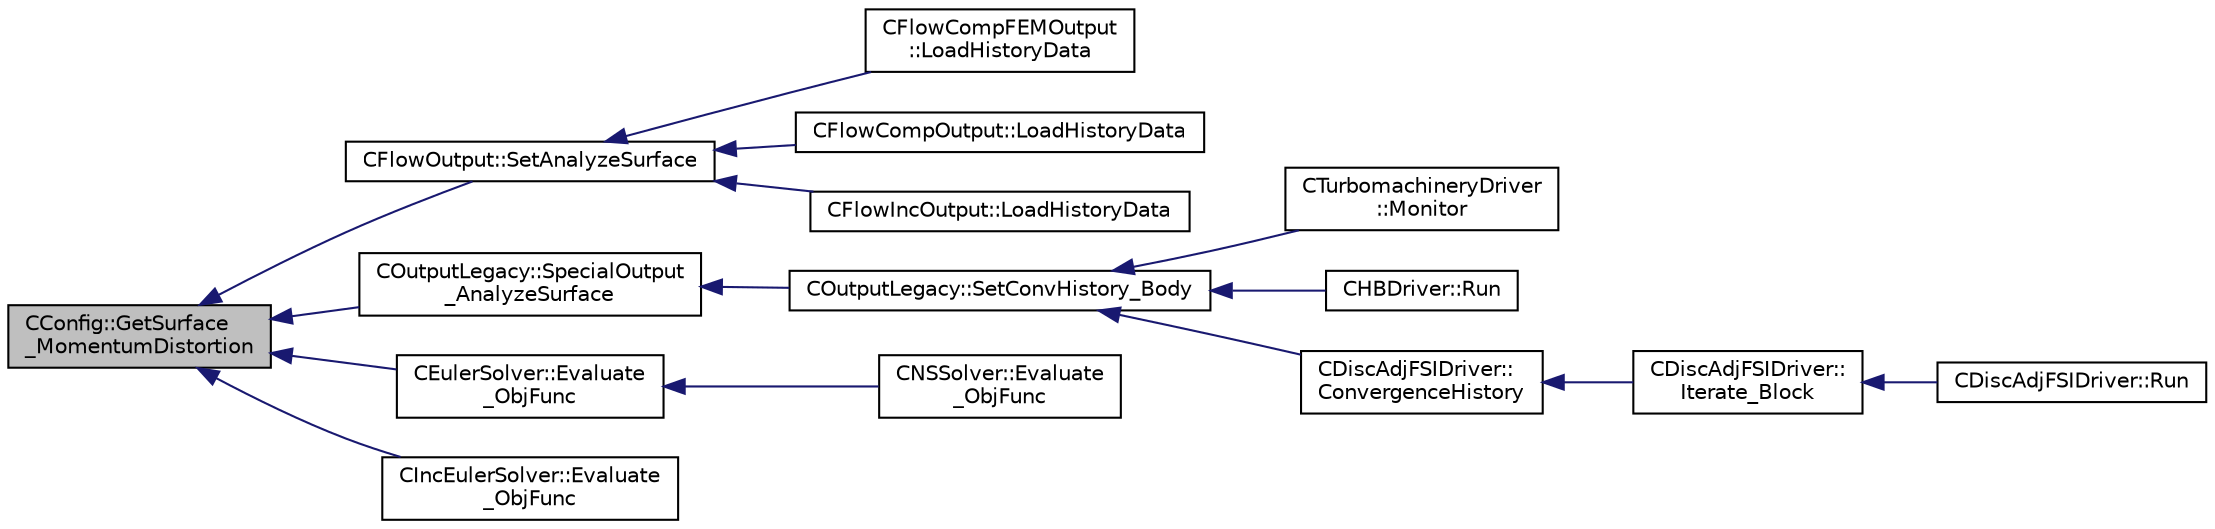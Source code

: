 digraph "CConfig::GetSurface_MomentumDistortion"
{
  edge [fontname="Helvetica",fontsize="10",labelfontname="Helvetica",labelfontsize="10"];
  node [fontname="Helvetica",fontsize="10",shape=record];
  rankdir="LR";
  Node11800 [label="CConfig::GetSurface\l_MomentumDistortion",height=0.2,width=0.4,color="black", fillcolor="grey75", style="filled", fontcolor="black"];
  Node11800 -> Node11801 [dir="back",color="midnightblue",fontsize="10",style="solid",fontname="Helvetica"];
  Node11801 [label="CFlowOutput::SetAnalyzeSurface",height=0.2,width=0.4,color="black", fillcolor="white", style="filled",URL="$class_c_flow_output.html#a3fce259b2fe0a624a311ef889f9ab36c",tooltip="Set flow surface output field values. "];
  Node11801 -> Node11802 [dir="back",color="midnightblue",fontsize="10",style="solid",fontname="Helvetica"];
  Node11802 [label="CFlowCompFEMOutput\l::LoadHistoryData",height=0.2,width=0.4,color="black", fillcolor="white", style="filled",URL="$class_c_flow_comp_f_e_m_output.html#a0a4561b8ab0dffd1052f884062fd9710",tooltip="Load the history output field values. "];
  Node11801 -> Node11803 [dir="back",color="midnightblue",fontsize="10",style="solid",fontname="Helvetica"];
  Node11803 [label="CFlowCompOutput::LoadHistoryData",height=0.2,width=0.4,color="black", fillcolor="white", style="filled",URL="$class_c_flow_comp_output.html#a393cb19a691990ee6e88f844eccc79ed",tooltip="Load the history output field values. "];
  Node11801 -> Node11804 [dir="back",color="midnightblue",fontsize="10",style="solid",fontname="Helvetica"];
  Node11804 [label="CFlowIncOutput::LoadHistoryData",height=0.2,width=0.4,color="black", fillcolor="white", style="filled",URL="$class_c_flow_inc_output.html#a466112efa2e3a89cdd2456701a0480b5",tooltip="Load the history output field values. "];
  Node11800 -> Node11805 [dir="back",color="midnightblue",fontsize="10",style="solid",fontname="Helvetica"];
  Node11805 [label="COutputLegacy::SpecialOutput\l_AnalyzeSurface",height=0.2,width=0.4,color="black", fillcolor="white", style="filled",URL="$class_c_output_legacy.html#ae5bab3f07ff9b9d1434626add0d4d332",tooltip="Writes one dimensional output. "];
  Node11805 -> Node11806 [dir="back",color="midnightblue",fontsize="10",style="solid",fontname="Helvetica"];
  Node11806 [label="COutputLegacy::SetConvHistory_Body",height=0.2,width=0.4,color="black", fillcolor="white", style="filled",URL="$class_c_output_legacy.html#a217cc0d778a3828499189a9debee47c6",tooltip="Write the history file and the convergence on the screen for serial computations. ..."];
  Node11806 -> Node11807 [dir="back",color="midnightblue",fontsize="10",style="solid",fontname="Helvetica"];
  Node11807 [label="CTurbomachineryDriver\l::Monitor",height=0.2,width=0.4,color="black", fillcolor="white", style="filled",URL="$class_c_turbomachinery_driver.html#a41d7b50bbacef68eb5436293ebb2da4f",tooltip="Monitor the computation. "];
  Node11806 -> Node11808 [dir="back",color="midnightblue",fontsize="10",style="solid",fontname="Helvetica"];
  Node11808 [label="CHBDriver::Run",height=0.2,width=0.4,color="black", fillcolor="white", style="filled",URL="$class_c_h_b_driver.html#a98c0448a8e0404845ee54e25b62eaea9",tooltip="Run a single iteration of a Harmonic Balance problem. "];
  Node11806 -> Node11809 [dir="back",color="midnightblue",fontsize="10",style="solid",fontname="Helvetica"];
  Node11809 [label="CDiscAdjFSIDriver::\lConvergenceHistory",height=0.2,width=0.4,color="black", fillcolor="white", style="filled",URL="$class_c_disc_adj_f_s_i_driver.html#a139dfa2442613879f2b15f28a09c2bd5",tooltip="Output the convergence history. "];
  Node11809 -> Node11810 [dir="back",color="midnightblue",fontsize="10",style="solid",fontname="Helvetica"];
  Node11810 [label="CDiscAdjFSIDriver::\lIterate_Block",height=0.2,width=0.4,color="black", fillcolor="white", style="filled",URL="$class_c_disc_adj_f_s_i_driver.html#a84949f139fa795b7d34d6ff77e82eb5c",tooltip="Iterate a certain block for adjoint FSI - may be the whole set of variables or independent and subite..."];
  Node11810 -> Node11811 [dir="back",color="midnightblue",fontsize="10",style="solid",fontname="Helvetica"];
  Node11811 [label="CDiscAdjFSIDriver::Run",height=0.2,width=0.4,color="black", fillcolor="white", style="filled",URL="$class_c_disc_adj_f_s_i_driver.html#a2e965d6e9c4dcfc296077cae225cab21",tooltip="Run a Discrete Adjoint iteration for the FSI problem. "];
  Node11800 -> Node11812 [dir="back",color="midnightblue",fontsize="10",style="solid",fontname="Helvetica"];
  Node11812 [label="CEulerSolver::Evaluate\l_ObjFunc",height=0.2,width=0.4,color="black", fillcolor="white", style="filled",URL="$class_c_euler_solver.html#a08e74ee3f041c5fbe83200b2bbc56c64",tooltip="Compute weighted-sum \"combo\" objective output. "];
  Node11812 -> Node11813 [dir="back",color="midnightblue",fontsize="10",style="solid",fontname="Helvetica"];
  Node11813 [label="CNSSolver::Evaluate\l_ObjFunc",height=0.2,width=0.4,color="black", fillcolor="white", style="filled",URL="$class_c_n_s_solver.html#a81c4befad9303937288e9a7394a9eeb6",tooltip="Compute weighted-sum \"combo\" objective output. "];
  Node11800 -> Node11814 [dir="back",color="midnightblue",fontsize="10",style="solid",fontname="Helvetica"];
  Node11814 [label="CIncEulerSolver::Evaluate\l_ObjFunc",height=0.2,width=0.4,color="black", fillcolor="white", style="filled",URL="$class_c_inc_euler_solver.html#ad6fafab9cf231870b47a6a8153de64f9",tooltip="Compute weighted-sum \"combo\" objective output. "];
}
